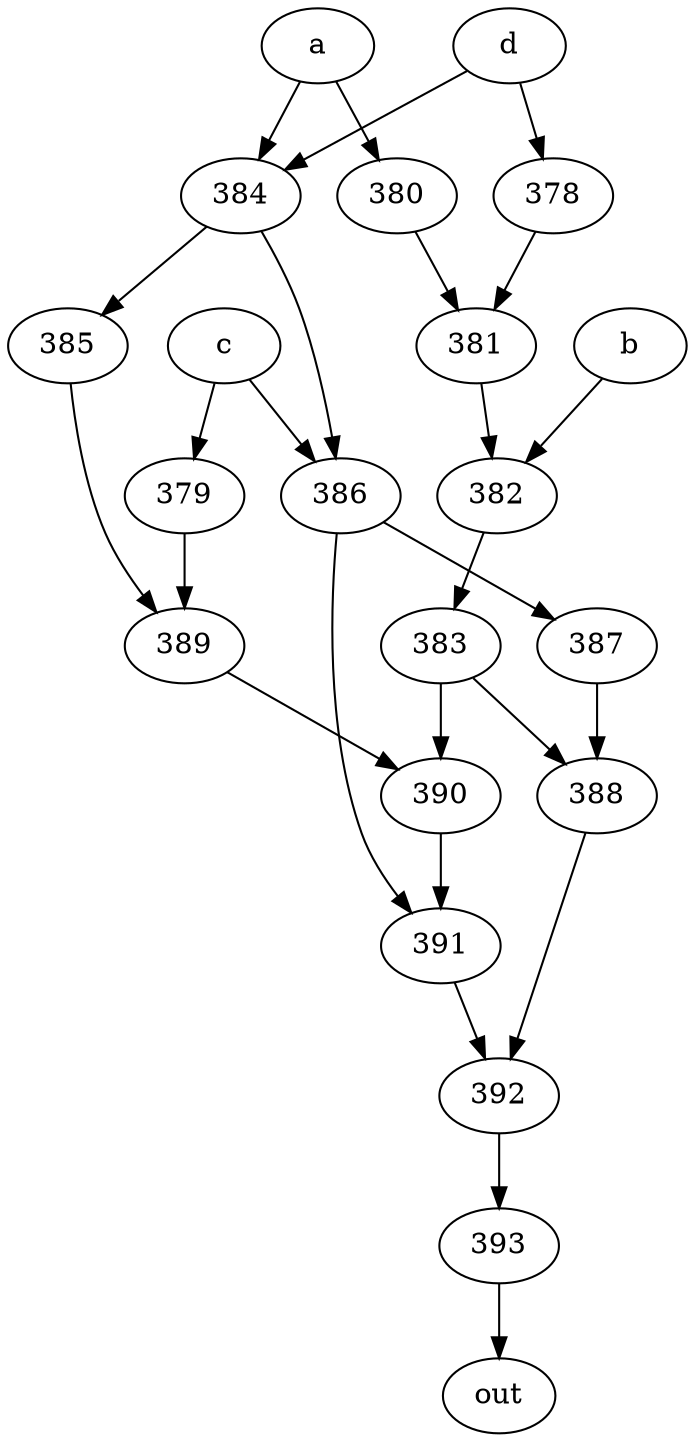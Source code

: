 strict digraph "" {
	393 -> out;
	a -> 380;
	a -> 384;
	380 -> 381;
	384 -> 385;
	384 -> 386;
	381 -> 382;
	385 -> 389;
	386 -> 387;
	386 -> 391;
	b -> 382;
	382 -> 383;
	383 -> 390;
	383 -> 388;
	c -> 386;
	c -> 379;
	379 -> 389;
	389 -> 390;
	387 -> 388;
	391 -> 392;
	d -> 384;
	d -> 378;
	378 -> 381;
	390 -> 391;
	388 -> 392;
	392 -> 393;
}
